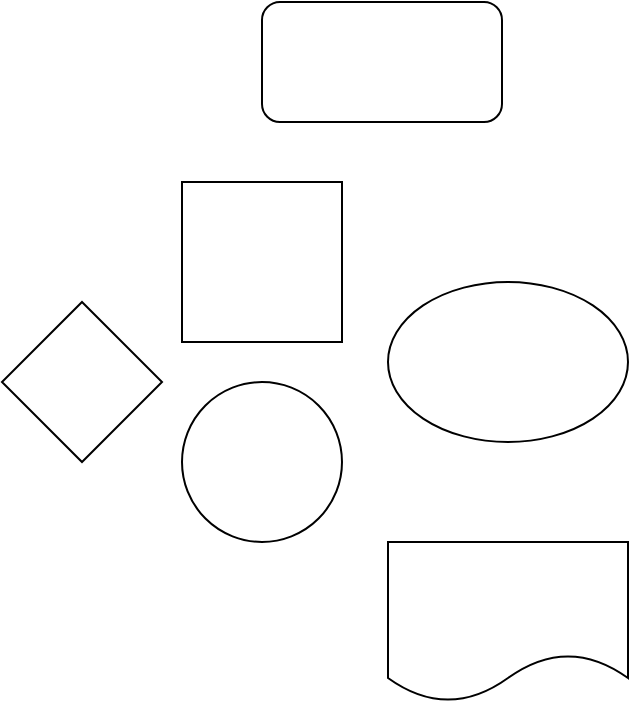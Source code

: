 <mxfile version="10.6.3" type="github"><diagram id="fNRsKhmcW5EWQ7HpzBoO" name="ç¬¬ 1 é¡µ"><mxGraphModel dx="1074" dy="583" grid="1" gridSize="10" guides="1" tooltips="1" connect="1" arrows="1" fold="1" page="1" pageScale="1" pageWidth="827" pageHeight="1169" math="0" shadow="0"><root><mxCell id="0"/><mxCell id="1" parent="0"/><mxCell id="H3nPNsJ77oF3YW7kwevt-1" value="" style="whiteSpace=wrap;html=1;aspect=fixed;" parent="1" vertex="1"><mxGeometry x="310" y="240" width="80" height="80" as="geometry"/></mxCell><mxCell id="H3nPNsJ77oF3YW7kwevt-2" value="" style="ellipse;whiteSpace=wrap;html=1;aspect=fixed;" parent="1" vertex="1"><mxGeometry x="310" y="340" width="80" height="80" as="geometry"/></mxCell><mxCell id="vigiemNdhH2ddCpJzE_a-1" value="" style="ellipse;whiteSpace=wrap;html=1;" vertex="1" parent="1"><mxGeometry x="413" y="290" width="120" height="80" as="geometry"/></mxCell><mxCell id="vigiemNdhH2ddCpJzE_a-2" value="" style="rhombus;whiteSpace=wrap;html=1;" vertex="1" parent="1"><mxGeometry x="220" y="300" width="80" height="80" as="geometry"/></mxCell><mxCell id="vigiemNdhH2ddCpJzE_a-3" value="" style="rounded=1;whiteSpace=wrap;html=1;" vertex="1" parent="1"><mxGeometry x="350" y="150" width="120" height="60" as="geometry"/></mxCell><mxCell id="vigiemNdhH2ddCpJzE_a-4" value="" style="shape=document;whiteSpace=wrap;html=1;boundedLbl=1;" vertex="1" parent="1"><mxGeometry x="413" y="420" width="120" height="80" as="geometry"/></mxCell></root></mxGraphModel></diagram></mxfile>